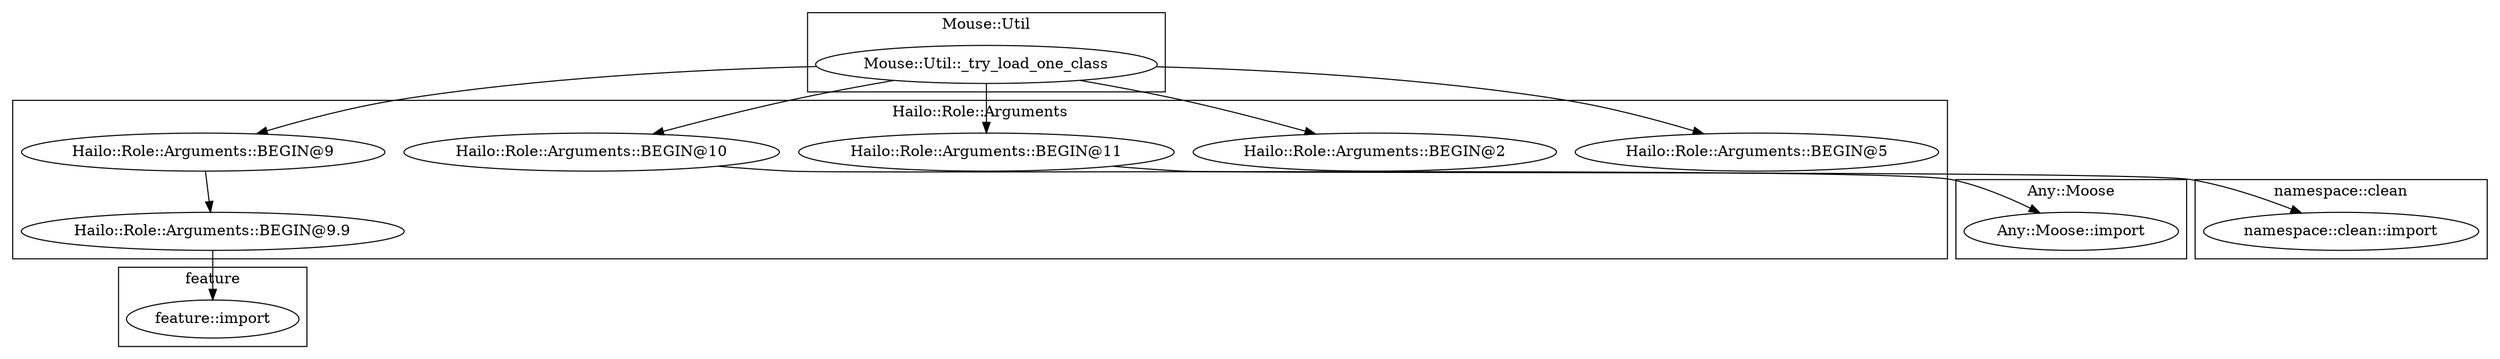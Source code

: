 digraph {
graph [overlap=false]
subgraph cluster_feature {
	label="feature";
	"feature::import";
}
subgraph cluster_Any_Moose {
	label="Any::Moose";
	"Any::Moose::import";
}
subgraph cluster_Hailo_Role_Arguments {
	label="Hailo::Role::Arguments";
	"Hailo::Role::Arguments::BEGIN@5";
	"Hailo::Role::Arguments::BEGIN@2";
	"Hailo::Role::Arguments::BEGIN@10";
	"Hailo::Role::Arguments::BEGIN@11";
	"Hailo::Role::Arguments::BEGIN@9";
	"Hailo::Role::Arguments::BEGIN@9.9";
}
subgraph cluster_Mouse_Util {
	label="Mouse::Util";
	"Mouse::Util::_try_load_one_class";
}
subgraph cluster_namespace_clean {
	label="namespace::clean";
	"namespace::clean::import";
}
"Mouse::Util::_try_load_one_class" -> "Hailo::Role::Arguments::BEGIN@9";
"Mouse::Util::_try_load_one_class" -> "Hailo::Role::Arguments::BEGIN@2";
"Mouse::Util::_try_load_one_class" -> "Hailo::Role::Arguments::BEGIN@11";
"Hailo::Role::Arguments::BEGIN@10" -> "Any::Moose::import";
"Hailo::Role::Arguments::BEGIN@9.9" -> "feature::import";
"Mouse::Util::_try_load_one_class" -> "Hailo::Role::Arguments::BEGIN@5";
"Hailo::Role::Arguments::BEGIN@9" -> "Hailo::Role::Arguments::BEGIN@9.9";
"Hailo::Role::Arguments::BEGIN@11" -> "namespace::clean::import";
"Mouse::Util::_try_load_one_class" -> "Hailo::Role::Arguments::BEGIN@10";
}
